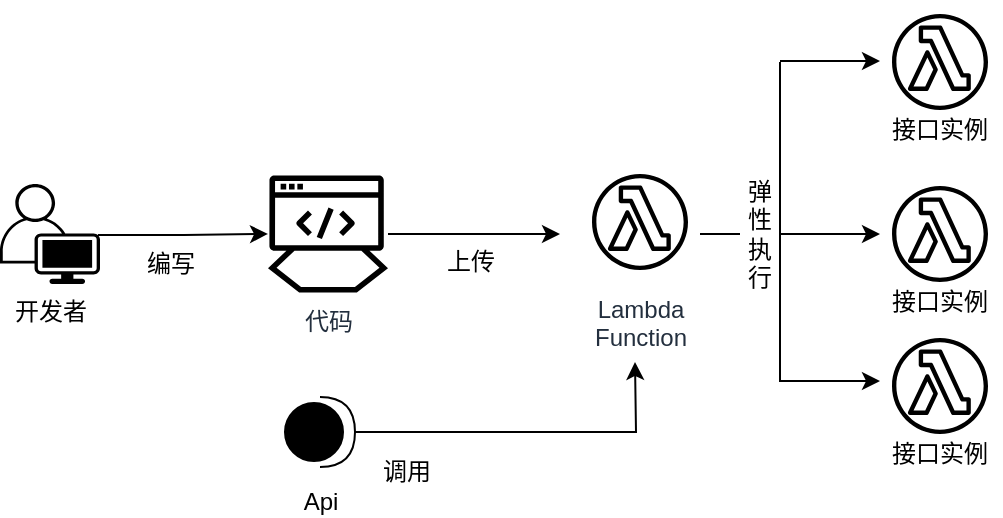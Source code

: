 <mxfile version="20.6.2" type="github">
  <diagram id="SHbcHPAf8antukamrYE9" name="第 1 页">
    <mxGraphModel dx="1038" dy="579" grid="1" gridSize="10" guides="1" tooltips="1" connect="1" arrows="1" fold="1" page="1" pageScale="1" pageWidth="827" pageHeight="1169" math="0" shadow="0">
      <root>
        <mxCell id="0" />
        <mxCell id="1" parent="0" />
        <mxCell id="kBGypDKORu7h_Cp36NhA-7" style="edgeStyle=orthogonalEdgeStyle;rounded=0;orthogonalLoop=1;jettySize=auto;html=1;" edge="1" parent="1" source="kBGypDKORu7h_Cp36NhA-2">
          <mxGeometry relative="1" as="geometry">
            <mxPoint x="530" y="436" as="targetPoint" />
          </mxGeometry>
        </mxCell>
        <mxCell id="kBGypDKORu7h_Cp36NhA-2" value="代码" style="sketch=0;outlineConnect=0;fontColor=#232F3E;gradientColor=none;fillColor=#000000;strokeColor=none;dashed=0;verticalLabelPosition=bottom;verticalAlign=top;align=center;html=1;fontSize=12;fontStyle=0;aspect=fixed;shape=mxgraph.aws4.mainframe_modernization_developer;" vertex="1" parent="1">
          <mxGeometry x="384" y="406" width="60" height="60" as="geometry" />
        </mxCell>
        <mxCell id="kBGypDKORu7h_Cp36NhA-4" style="edgeStyle=orthogonalEdgeStyle;rounded=0;orthogonalLoop=1;jettySize=auto;html=1;exitX=0.98;exitY=0.51;exitDx=0;exitDy=0;exitPerimeter=0;" edge="1" parent="1" source="kBGypDKORu7h_Cp36NhA-3" target="kBGypDKORu7h_Cp36NhA-2">
          <mxGeometry relative="1" as="geometry" />
        </mxCell>
        <mxCell id="kBGypDKORu7h_Cp36NhA-3" value="开发者" style="points=[[0.35,0,0],[0.98,0.51,0],[1,0.71,0],[0.67,1,0],[0,0.795,0],[0,0.65,0]];verticalLabelPosition=bottom;sketch=0;html=1;verticalAlign=top;aspect=fixed;align=center;pointerEvents=1;shape=mxgraph.cisco19.user;fillColor=#000000;strokeColor=none;" vertex="1" parent="1">
          <mxGeometry x="250" y="411" width="50" height="50" as="geometry" />
        </mxCell>
        <mxCell id="kBGypDKORu7h_Cp36NhA-5" value="编写" style="text;html=1;align=center;verticalAlign=middle;resizable=0;points=[];autosize=1;strokeColor=none;fillColor=none;" vertex="1" parent="1">
          <mxGeometry x="310" y="436" width="50" height="30" as="geometry" />
        </mxCell>
        <mxCell id="kBGypDKORu7h_Cp36NhA-8" value="上传" style="text;html=1;align=center;verticalAlign=middle;resizable=0;points=[];autosize=1;strokeColor=none;fillColor=none;" vertex="1" parent="1">
          <mxGeometry x="460" y="435" width="50" height="30" as="geometry" />
        </mxCell>
        <mxCell id="kBGypDKORu7h_Cp36NhA-9" value="Lambda&#xa;Function" style="sketch=0;outlineConnect=0;fontColor=#232F3E;gradientColor=none;strokeColor=#000000;fillColor=#ffffff;dashed=0;verticalLabelPosition=bottom;verticalAlign=top;align=center;html=1;fontSize=12;fontStyle=0;aspect=fixed;shape=mxgraph.aws4.resourceIcon;resIcon=mxgraph.aws4.lambda_function;" vertex="1" parent="1">
          <mxGeometry x="540" y="400" width="60" height="60" as="geometry" />
        </mxCell>
        <mxCell id="kBGypDKORu7h_Cp36NhA-16" value="" style="endArrow=classic;html=1;rounded=0;startArrow=none;" edge="1" parent="1" source="kBGypDKORu7h_Cp36NhA-32">
          <mxGeometry width="50" height="50" relative="1" as="geometry">
            <mxPoint x="600" y="436" as="sourcePoint" />
            <mxPoint x="690" y="436" as="targetPoint" />
          </mxGeometry>
        </mxCell>
        <mxCell id="kBGypDKORu7h_Cp36NhA-17" value="" style="endArrow=none;html=1;rounded=0;" edge="1" parent="1">
          <mxGeometry width="50" height="50" relative="1" as="geometry">
            <mxPoint x="640" y="510" as="sourcePoint" />
            <mxPoint x="640" y="350" as="targetPoint" />
          </mxGeometry>
        </mxCell>
        <mxCell id="kBGypDKORu7h_Cp36NhA-18" value="" style="endArrow=classic;html=1;rounded=0;" edge="1" parent="1">
          <mxGeometry width="50" height="50" relative="1" as="geometry">
            <mxPoint x="640" y="349.5" as="sourcePoint" />
            <mxPoint x="690" y="349.5" as="targetPoint" />
          </mxGeometry>
        </mxCell>
        <mxCell id="kBGypDKORu7h_Cp36NhA-19" value="" style="endArrow=classic;html=1;rounded=0;" edge="1" parent="1">
          <mxGeometry width="50" height="50" relative="1" as="geometry">
            <mxPoint x="640" y="509.5" as="sourcePoint" />
            <mxPoint x="690" y="509.5" as="targetPoint" />
          </mxGeometry>
        </mxCell>
        <mxCell id="kBGypDKORu7h_Cp36NhA-32" value="弹性执行" style="text;html=1;strokeColor=none;fillColor=none;align=center;verticalAlign=middle;whiteSpace=wrap;rounded=0;" vertex="1" parent="1">
          <mxGeometry x="620" y="411" width="20" height="50" as="geometry" />
        </mxCell>
        <mxCell id="kBGypDKORu7h_Cp36NhA-33" value="" style="endArrow=none;html=1;rounded=0;" edge="1" parent="1" target="kBGypDKORu7h_Cp36NhA-32">
          <mxGeometry width="50" height="50" relative="1" as="geometry">
            <mxPoint x="600" y="436" as="sourcePoint" />
            <mxPoint x="690" y="436" as="targetPoint" />
          </mxGeometry>
        </mxCell>
        <mxCell id="kBGypDKORu7h_Cp36NhA-35" value="" style="group" vertex="1" connectable="0" parent="1">
          <mxGeometry x="690" y="320" width="60" height="76" as="geometry" />
        </mxCell>
        <mxCell id="kBGypDKORu7h_Cp36NhA-10" value="" style="sketch=0;outlineConnect=0;fontColor=#232F3E;gradientColor=none;strokeColor=#000000;fillColor=#ffffff;dashed=0;verticalLabelPosition=bottom;verticalAlign=top;align=center;html=1;fontSize=12;fontStyle=0;aspect=fixed;shape=mxgraph.aws4.resourceIcon;resIcon=mxgraph.aws4.lambda_function;" vertex="1" parent="kBGypDKORu7h_Cp36NhA-35">
          <mxGeometry width="60" height="60" as="geometry" />
        </mxCell>
        <mxCell id="kBGypDKORu7h_Cp36NhA-34" value="接口实例" style="text;html=1;strokeColor=none;fillColor=none;align=center;verticalAlign=middle;whiteSpace=wrap;rounded=0;" vertex="1" parent="kBGypDKORu7h_Cp36NhA-35">
          <mxGeometry x="5" y="52" width="50" height="24" as="geometry" />
        </mxCell>
        <mxCell id="kBGypDKORu7h_Cp36NhA-36" value="" style="group" vertex="1" connectable="0" parent="1">
          <mxGeometry x="690" y="406" width="60" height="76" as="geometry" />
        </mxCell>
        <mxCell id="kBGypDKORu7h_Cp36NhA-37" value="" style="sketch=0;outlineConnect=0;fontColor=#232F3E;gradientColor=none;strokeColor=#000000;fillColor=#ffffff;dashed=0;verticalLabelPosition=bottom;verticalAlign=top;align=center;html=1;fontSize=12;fontStyle=0;aspect=fixed;shape=mxgraph.aws4.resourceIcon;resIcon=mxgraph.aws4.lambda_function;" vertex="1" parent="kBGypDKORu7h_Cp36NhA-36">
          <mxGeometry width="60" height="60" as="geometry" />
        </mxCell>
        <mxCell id="kBGypDKORu7h_Cp36NhA-38" value="接口实例" style="text;html=1;strokeColor=none;fillColor=none;align=center;verticalAlign=middle;whiteSpace=wrap;rounded=0;" vertex="1" parent="kBGypDKORu7h_Cp36NhA-36">
          <mxGeometry x="5" y="52" width="50" height="24" as="geometry" />
        </mxCell>
        <mxCell id="kBGypDKORu7h_Cp36NhA-39" value="" style="group" vertex="1" connectable="0" parent="1">
          <mxGeometry x="690" y="482" width="60" height="76" as="geometry" />
        </mxCell>
        <mxCell id="kBGypDKORu7h_Cp36NhA-40" value="" style="sketch=0;outlineConnect=0;fontColor=#232F3E;gradientColor=none;strokeColor=#000000;fillColor=#ffffff;dashed=0;verticalLabelPosition=bottom;verticalAlign=top;align=center;html=1;fontSize=12;fontStyle=0;aspect=fixed;shape=mxgraph.aws4.resourceIcon;resIcon=mxgraph.aws4.lambda_function;" vertex="1" parent="kBGypDKORu7h_Cp36NhA-39">
          <mxGeometry width="60" height="60" as="geometry" />
        </mxCell>
        <mxCell id="kBGypDKORu7h_Cp36NhA-41" value="接口实例" style="text;html=1;strokeColor=none;fillColor=none;align=center;verticalAlign=middle;whiteSpace=wrap;rounded=0;" vertex="1" parent="kBGypDKORu7h_Cp36NhA-39">
          <mxGeometry x="5" y="52" width="50" height="24" as="geometry" />
        </mxCell>
        <mxCell id="kBGypDKORu7h_Cp36NhA-26" style="edgeStyle=orthogonalEdgeStyle;rounded=0;orthogonalLoop=1;jettySize=auto;html=1;" edge="1" parent="1" source="kBGypDKORu7h_Cp36NhA-24">
          <mxGeometry relative="1" as="geometry">
            <mxPoint x="567.5" y="500" as="targetPoint" />
          </mxGeometry>
        </mxCell>
        <mxCell id="kBGypDKORu7h_Cp36NhA-24" value="Api" style="shape=providedRequiredInterface;html=1;verticalLabelPosition=bottom;sketch=0;strokeColor=#000000;fillColor=#000000;" vertex="1" parent="1">
          <mxGeometry x="392.5" y="517.5" width="35" height="35" as="geometry" />
        </mxCell>
        <mxCell id="kBGypDKORu7h_Cp36NhA-29" value="调用" style="text;html=1;align=center;verticalAlign=middle;resizable=0;points=[];autosize=1;strokeColor=none;fillColor=none;" vertex="1" parent="1">
          <mxGeometry x="427.5" y="540" width="50" height="30" as="geometry" />
        </mxCell>
      </root>
    </mxGraphModel>
  </diagram>
</mxfile>

